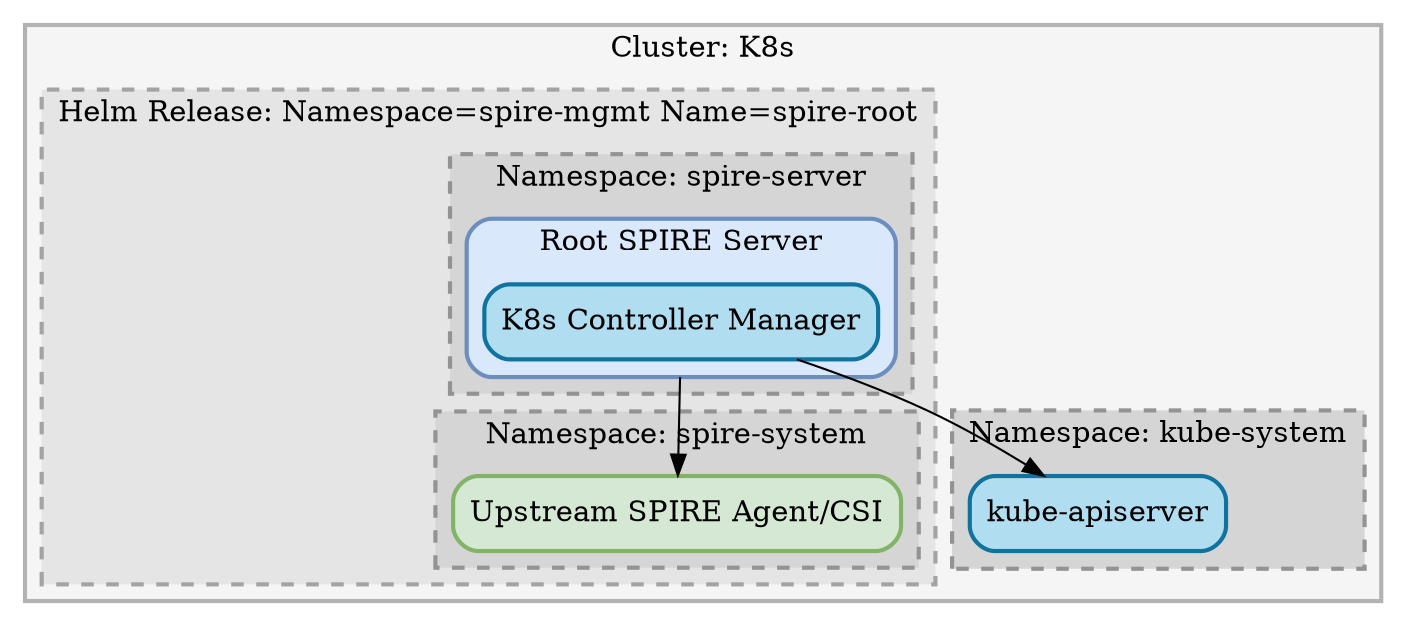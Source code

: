 digraph G {
  compound=true;
  subgraph cluster_k8s {
    label="Cluster: K8s";
    style="filled,solid,bold";
    color="#b3b3b3";
    fillcolor="#f5f5f5";
    subgraph cluster_root_release {
      label="Helm Release: Namespace=spire-mgmt Name=spire-root";
      style="filled,dashed,bold";
      color="#a3a3a3";
      fillcolor="#e5e5e5";
      subgraph cluster_ns_root_server {
        style="filled,dashed,bold";
        color="#939393";
        fillcolor="#d5d5d5";
        label="Namespace: spire-server"
        subgraph cluster_ns_root_server_obj {
          style="filled,rounded,bold";
          color="#6c8ebf";
          fillcolor="#dae8fc";
          label="Root SPIRE Server"
          spireRoot [label="K8s Controller Manager",shape="record",style="rounded,solid,filled,bold",color="#10739e",fillcolor="#b1ddf0"];
        }
      }
      subgraph cluster_ns_1_system {
        style="filled,dashed,bold";
        color="#939393";
        fillcolor="#d5d5d5";
        label="Namespace: spire-system"
        spireUpstreamAgent1 [label="Upstream SPIRE Agent/CSI",shape="box",style="rounded,solid,filled,bold",color="#82b366",fillcolor="#d5e8d4"];
      }
    }
    subgraph cluster_ns_root_kube_system {
      style="filled,dashed,bold";
      color="#939393";
      fillcolor="#d5d5d5";
      label="Namespace: kube-system"
      kubeApiServerRoot [label="kube-apiserver",shape="record",style="rounded,solid,filled,bold",color="#10739e",fillcolor="#b1ddf0"];
    }
  }
  spireRoot -> kubeApiServerRoot;
  spireRoot -> spireUpstreamAgent1 [ltail=cluster_ns_root_server_obj];
}
